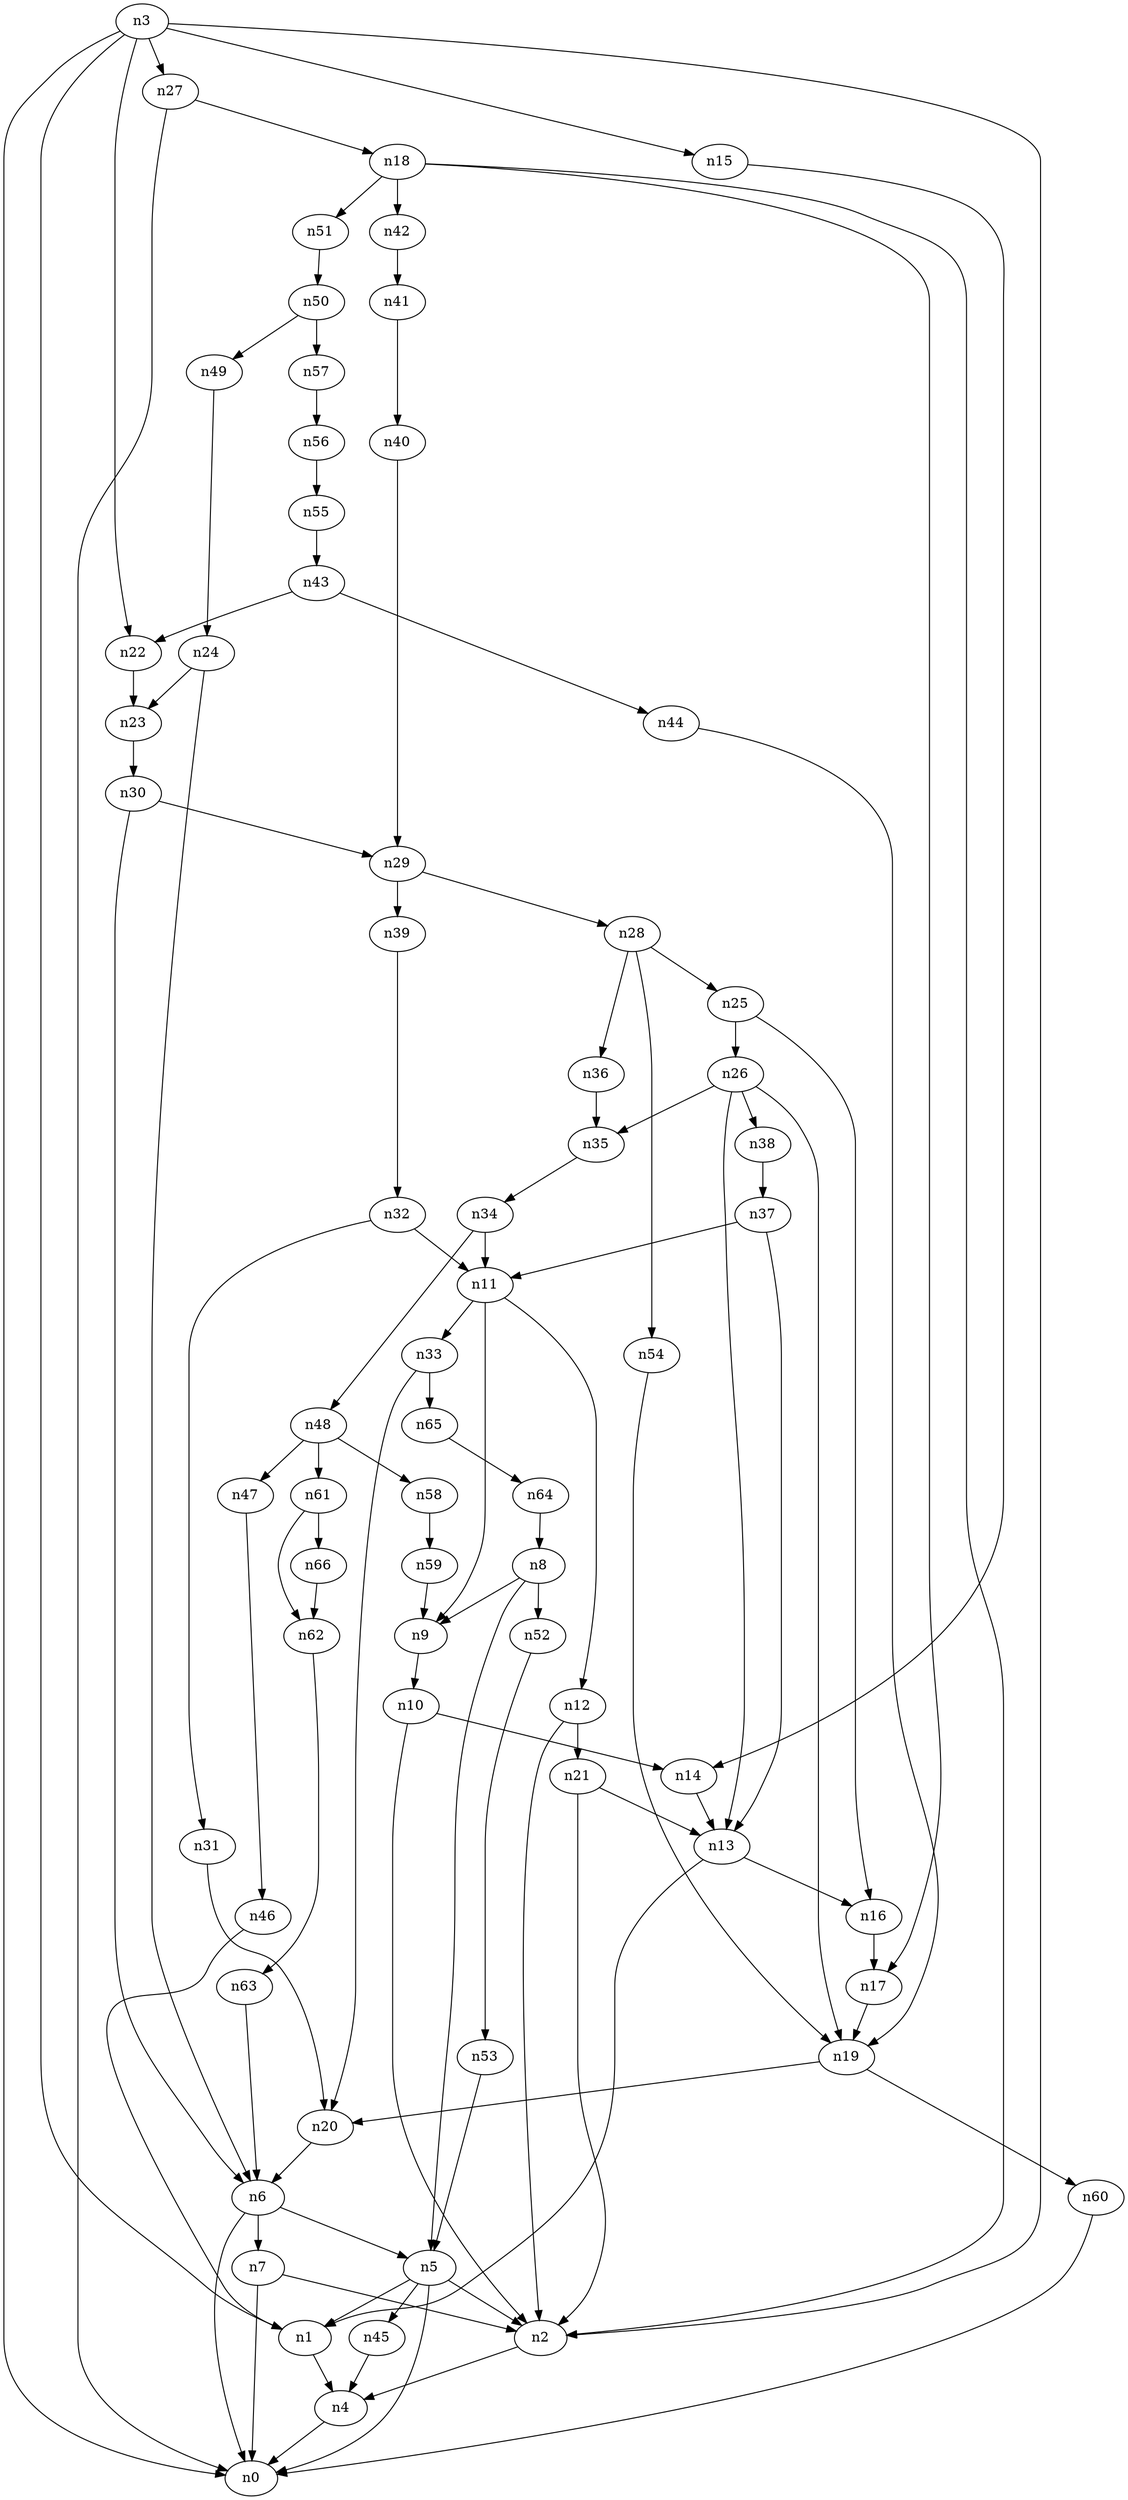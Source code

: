 digraph G {
	n1 -> n4	 [_graphml_id=e4];
	n2 -> n4	 [_graphml_id=e7];
	n3 -> n0	 [_graphml_id=e0];
	n3 -> n1	 [_graphml_id=e3];
	n3 -> n2	 [_graphml_id=e6];
	n3 -> n15	 [_graphml_id=e25];
	n3 -> n22	 [_graphml_id=e36];
	n3 -> n27	 [_graphml_id=e43];
	n4 -> n0	 [_graphml_id=e1];
	n5 -> n0	 [_graphml_id=e2];
	n5 -> n1	 [_graphml_id=e5];
	n5 -> n2	 [_graphml_id=e8];
	n5 -> n45	 [_graphml_id=e72];
	n6 -> n0	 [_graphml_id=e10];
	n6 -> n5	 [_graphml_id=e9];
	n6 -> n7	 [_graphml_id=e13];
	n7 -> n0	 [_graphml_id=e11];
	n7 -> n2	 [_graphml_id=e12];
	n8 -> n5	 [_graphml_id=e14];
	n8 -> n9	 [_graphml_id=e15];
	n8 -> n52	 [_graphml_id=e83];
	n9 -> n10	 [_graphml_id=e16];
	n10 -> n2	 [_graphml_id=e17];
	n10 -> n14	 [_graphml_id=e23];
	n11 -> n9	 [_graphml_id=e18];
	n11 -> n12	 [_graphml_id=e19];
	n11 -> n33	 [_graphml_id=e52];
	n12 -> n2	 [_graphml_id=e20];
	n12 -> n21	 [_graphml_id=e33];
	n13 -> n1	 [_graphml_id=e21];
	n13 -> n16	 [_graphml_id=e26];
	n14 -> n13	 [_graphml_id=e22];
	n15 -> n14	 [_graphml_id=e24];
	n16 -> n17	 [_graphml_id=e27];
	n17 -> n19	 [_graphml_id=e30];
	n18 -> n2	 [_graphml_id=e29];
	n18 -> n17	 [_graphml_id=e28];
	n18 -> n42	 [_graphml_id=e68];
	n18 -> n51	 [_graphml_id=e82];
	n19 -> n20	 [_graphml_id=e31];
	n19 -> n60	 [_graphml_id=e96];
	n20 -> n6	 [_graphml_id=e32];
	n21 -> n2	 [_graphml_id=e35];
	n21 -> n13	 [_graphml_id=e34];
	n22 -> n23	 [_graphml_id=e37];
	n23 -> n30	 [_graphml_id=e64];
	n24 -> n6	 [_graphml_id=e39];
	n24 -> n23	 [_graphml_id=e38];
	n25 -> n16	 [_graphml_id=e40];
	n25 -> n26	 [_graphml_id=e41];
	n26 -> n13	 [_graphml_id=e42];
	n26 -> n19	 [_graphml_id=e74];
	n26 -> n35	 [_graphml_id=e88];
	n26 -> n38	 [_graphml_id=e61];
	n27 -> n0	 [_graphml_id=e44];
	n27 -> n18	 [_graphml_id=e54];
	n28 -> n25	 [_graphml_id=e45];
	n28 -> n36	 [_graphml_id=e58];
	n28 -> n54	 [_graphml_id=e87];
	n29 -> n28	 [_graphml_id=e46];
	n29 -> n39	 [_graphml_id=e62];
	n30 -> n6	 [_graphml_id=e48];
	n30 -> n29	 [_graphml_id=e47];
	n31 -> n20	 [_graphml_id=e49];
	n32 -> n11	 [_graphml_id=e51];
	n32 -> n31	 [_graphml_id=e50];
	n33 -> n20	 [_graphml_id=e53];
	n33 -> n65	 [_graphml_id=e105];
	n34 -> n11	 [_graphml_id=e55];
	n34 -> n48	 [_graphml_id=e78];
	n35 -> n34	 [_graphml_id=e56];
	n36 -> n35	 [_graphml_id=e57];
	n37 -> n11	 [_graphml_id=e98];
	n37 -> n13	 [_graphml_id=e59];
	n38 -> n37	 [_graphml_id=e60];
	n39 -> n32	 [_graphml_id=e63];
	n40 -> n29	 [_graphml_id=e65];
	n41 -> n40	 [_graphml_id=e66];
	n42 -> n41	 [_graphml_id=e67];
	n43 -> n22	 [_graphml_id=e69];
	n43 -> n44	 [_graphml_id=e70];
	n44 -> n19	 [_graphml_id=e71];
	n45 -> n4	 [_graphml_id=e73];
	n46 -> n1	 [_graphml_id=e75];
	n47 -> n46	 [_graphml_id=e76];
	n48 -> n47	 [_graphml_id=e77];
	n48 -> n58	 [_graphml_id=e93];
	n48 -> n61	 [_graphml_id=e99];
	n49 -> n24	 [_graphml_id=e79];
	n50 -> n49	 [_graphml_id=e80];
	n50 -> n57	 [_graphml_id=e92];
	n51 -> n50	 [_graphml_id=e81];
	n52 -> n53	 [_graphml_id=e84];
	n53 -> n5	 [_graphml_id=e85];
	n54 -> n19	 [_graphml_id=e86];
	n55 -> n43	 [_graphml_id=e89];
	n56 -> n55	 [_graphml_id=e90];
	n57 -> n56	 [_graphml_id=e91];
	n58 -> n59	 [_graphml_id=e94];
	n59 -> n9	 [_graphml_id=e95];
	n60 -> n0	 [_graphml_id=e97];
	n61 -> n62	 [_graphml_id=e100];
	n61 -> n66	 [_graphml_id=e106];
	n62 -> n63	 [_graphml_id=e101];
	n63 -> n6	 [_graphml_id=e102];
	n64 -> n8	 [_graphml_id=e103];
	n65 -> n64	 [_graphml_id=e104];
	n66 -> n62	 [_graphml_id=e107];
}
